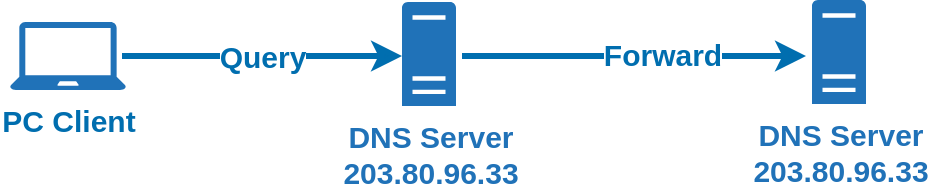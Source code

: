 <mxfile version="15.0.6" type="github"><diagram id="qgfwTgc8J1ceRvrJW_r9" name="Page-1"><mxGraphModel dx="1422" dy="794" grid="0" gridSize="1" guides="1" tooltips="1" connect="1" arrows="1" fold="1" page="1" pageScale="1" pageWidth="850" pageHeight="1100" background="#FFFFFF" math="0" shadow="0"><root><mxCell id="0"/><mxCell id="1" parent="0"/><mxCell id="RxgWvyqrx6Sn8ADDrMQa-3" value="&lt;b&gt;&lt;font style=&quot;font-size: 15px&quot; color=&quot;#006eaf&quot;&gt;Query&lt;/font&gt;&lt;/b&gt;" style="edgeStyle=orthogonalEdgeStyle;rounded=0;orthogonalLoop=1;jettySize=auto;html=1;fillColor=#1ba1e2;strokeWidth=3;strokeColor=#006EAF;" edge="1" parent="1"><mxGeometry relative="1" as="geometry"><mxPoint x="270" y="245" as="sourcePoint"/><mxPoint x="410" y="245" as="targetPoint"/></mxGeometry></mxCell><mxCell id="RxgWvyqrx6Sn8ADDrMQa-5" style="edgeStyle=orthogonalEdgeStyle;rounded=0;orthogonalLoop=1;jettySize=auto;html=1;entryX=0;entryY=0.5;entryDx=0;entryDy=0;entryPerimeter=0;strokeWidth=3;fillColor=#0050ef;strokeColor=#006EAF;" edge="1" parent="1"><mxGeometry relative="1" as="geometry"><mxPoint x="440" y="245" as="sourcePoint"/><mxPoint x="612" y="245" as="targetPoint"/></mxGeometry></mxCell><mxCell id="RxgWvyqrx6Sn8ADDrMQa-6" value="&lt;font style=&quot;font-size: 15px&quot; color=&quot;#006eaf&quot;&gt;&lt;b&gt;Forward&lt;/b&gt;&lt;/font&gt;" style="edgeLabel;html=1;align=center;verticalAlign=middle;resizable=0;points=[];" vertex="1" connectable="0" parent="RxgWvyqrx6Sn8ADDrMQa-5"><mxGeometry x="0.163" y="1" relative="1" as="geometry"><mxPoint as="offset"/></mxGeometry></mxCell><mxCell id="RxgWvyqrx6Sn8ADDrMQa-13" value="&lt;font style=&quot;font-size: 15px&quot; color=&quot;#006eaf&quot;&gt;&lt;b&gt;PC Client&lt;/b&gt;&lt;/font&gt;" style="pointerEvents=1;shadow=0;dashed=0;html=1;strokeColor=none;labelPosition=center;verticalLabelPosition=bottom;verticalAlign=top;outlineConnect=0;align=center;shape=mxgraph.office.devices.laptop;fillColor=#2072B8;" vertex="1" parent="1"><mxGeometry x="214" y="228" width="58" height="34" as="geometry"/></mxCell><mxCell id="RxgWvyqrx6Sn8ADDrMQa-14" value="&lt;b style=&quot;font-size: 15px&quot;&gt;&lt;font color=&quot;#2072b8&quot;&gt;DNS Server&lt;br&gt;203.80.96.33&lt;/font&gt;&lt;/b&gt;" style="pointerEvents=1;shadow=0;dashed=0;html=1;strokeColor=none;labelPosition=center;verticalLabelPosition=bottom;verticalAlign=top;outlineConnect=0;align=center;shape=mxgraph.office.servers.physical_host;fillColor=#2072B8;" vertex="1" parent="1"><mxGeometry x="615" y="217" width="27" height="52" as="geometry"/></mxCell><mxCell id="RxgWvyqrx6Sn8ADDrMQa-15" value="&lt;b style=&quot;font-size: 15px&quot;&gt;&lt;font color=&quot;#2072b8&quot;&gt;DNS Server&lt;br&gt;203.80.96.33&lt;/font&gt;&lt;/b&gt;" style="pointerEvents=1;shadow=0;dashed=0;html=1;strokeColor=none;labelPosition=center;verticalLabelPosition=bottom;verticalAlign=top;outlineConnect=0;align=center;shape=mxgraph.office.servers.physical_host;fillColor=#2072B8;" vertex="1" parent="1"><mxGeometry x="410" y="218" width="27" height="52" as="geometry"/></mxCell></root></mxGraphModel></diagram></mxfile>